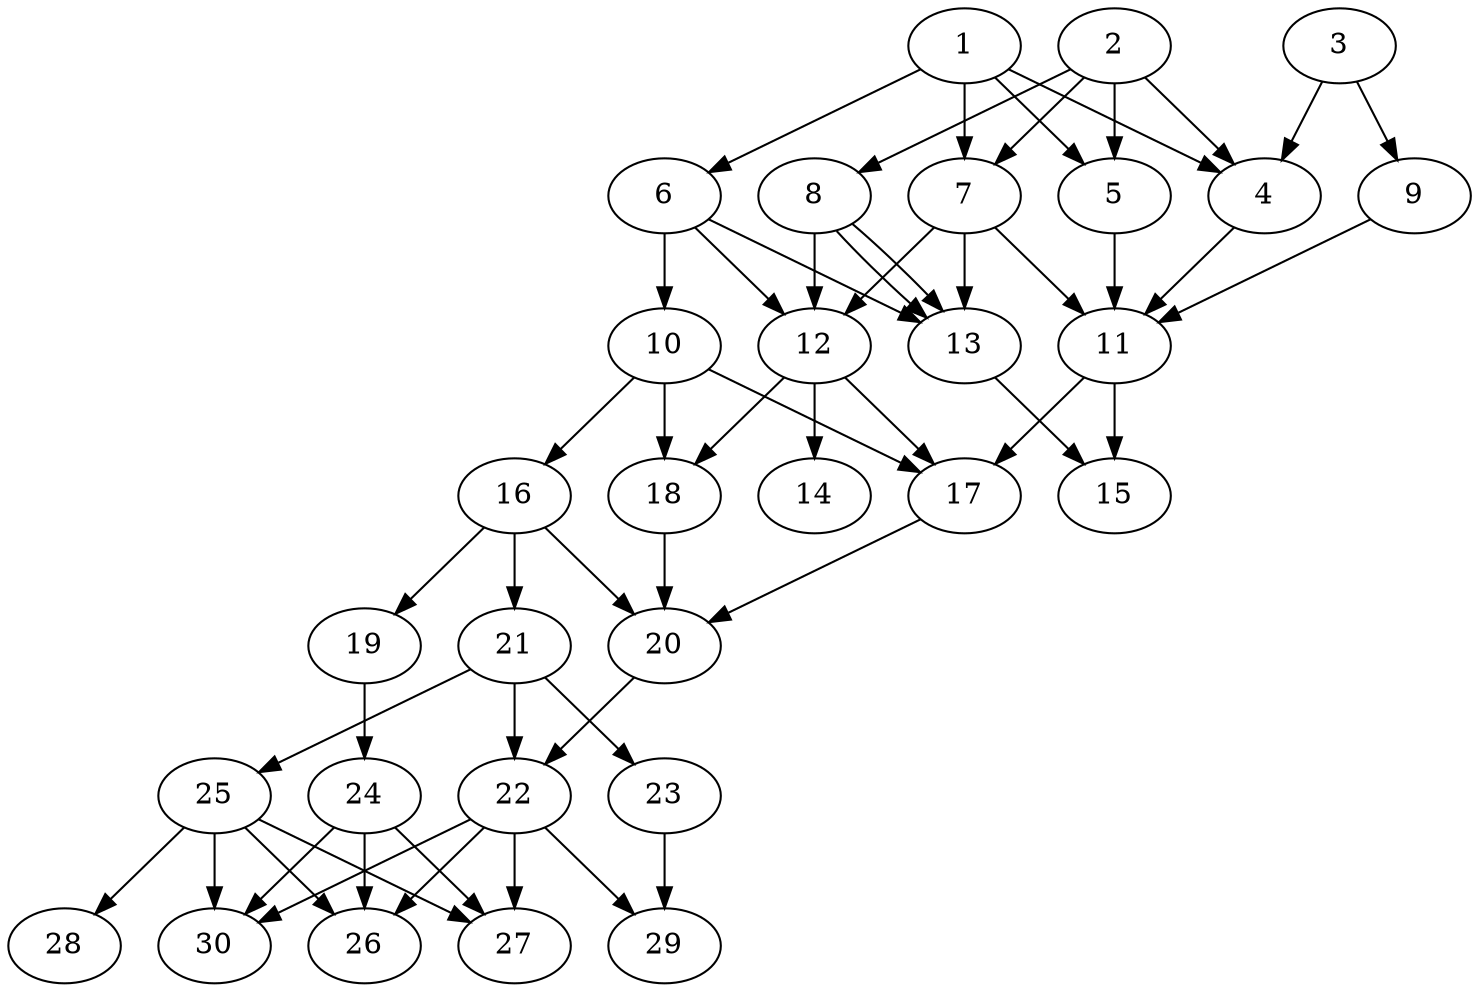 // DAG automatically generated by daggen at Thu Oct  3 14:04:18 2019
// ./daggen --dot -n 30 --ccr 0.3 --fat 0.5 --regular 0.7 --density 0.7 --mindata 5242880 --maxdata 52428800 
digraph G {
  1 [size="52951040", alpha="0.08", expect_size="15885312"] 
  1 -> 4 [size ="15885312"]
  1 -> 5 [size ="15885312"]
  1 -> 6 [size ="15885312"]
  1 -> 7 [size ="15885312"]
  2 [size="59743573", alpha="0.14", expect_size="17923072"] 
  2 -> 4 [size ="17923072"]
  2 -> 5 [size ="17923072"]
  2 -> 7 [size ="17923072"]
  2 -> 8 [size ="17923072"]
  3 [size="152930987", alpha="0.10", expect_size="45879296"] 
  3 -> 4 [size ="45879296"]
  3 -> 9 [size ="45879296"]
  4 [size="24111787", alpha="0.05", expect_size="7233536"] 
  4 -> 11 [size ="7233536"]
  5 [size="20746240", alpha="0.18", expect_size="6223872"] 
  5 -> 11 [size ="6223872"]
  6 [size="84831573", alpha="0.05", expect_size="25449472"] 
  6 -> 10 [size ="25449472"]
  6 -> 12 [size ="25449472"]
  6 -> 13 [size ="25449472"]
  7 [size="118572373", alpha="0.14", expect_size="35571712"] 
  7 -> 11 [size ="35571712"]
  7 -> 12 [size ="35571712"]
  7 -> 13 [size ="35571712"]
  8 [size="22173013", alpha="0.12", expect_size="6651904"] 
  8 -> 12 [size ="6651904"]
  8 -> 13 [size ="6651904"]
  8 -> 13 [size ="6651904"]
  9 [size="47687680", alpha="0.16", expect_size="14306304"] 
  9 -> 11 [size ="14306304"]
  10 [size="146664107", alpha="0.03", expect_size="43999232"] 
  10 -> 16 [size ="43999232"]
  10 -> 17 [size ="43999232"]
  10 -> 18 [size ="43999232"]
  11 [size="78769493", alpha="0.08", expect_size="23630848"] 
  11 -> 15 [size ="23630848"]
  11 -> 17 [size ="23630848"]
  12 [size="141253973", alpha="0.04", expect_size="42376192"] 
  12 -> 14 [size ="42376192"]
  12 -> 17 [size ="42376192"]
  12 -> 18 [size ="42376192"]
  13 [size="93692587", alpha="0.04", expect_size="28107776"] 
  13 -> 15 [size ="28107776"]
  14 [size="173953707", alpha="0.13", expect_size="52186112"] 
  15 [size="57016320", alpha="0.06", expect_size="17104896"] 
  16 [size="43830613", alpha="0.18", expect_size="13149184"] 
  16 -> 19 [size ="13149184"]
  16 -> 20 [size ="13149184"]
  16 -> 21 [size ="13149184"]
  17 [size="82790400", alpha="0.14", expect_size="24837120"] 
  17 -> 20 [size ="24837120"]
  18 [size="33252693", alpha="0.08", expect_size="9975808"] 
  18 -> 20 [size ="9975808"]
  19 [size="129733973", alpha="0.20", expect_size="38920192"] 
  19 -> 24 [size ="38920192"]
  20 [size="99133440", alpha="0.12", expect_size="29740032"] 
  20 -> 22 [size ="29740032"]
  21 [size="124863147", alpha="0.09", expect_size="37458944"] 
  21 -> 22 [size ="37458944"]
  21 -> 23 [size ="37458944"]
  21 -> 25 [size ="37458944"]
  22 [size="27439787", alpha="0.11", expect_size="8231936"] 
  22 -> 26 [size ="8231936"]
  22 -> 27 [size ="8231936"]
  22 -> 29 [size ="8231936"]
  22 -> 30 [size ="8231936"]
  23 [size="62382080", alpha="0.11", expect_size="18714624"] 
  23 -> 29 [size ="18714624"]
  24 [size="93460480", alpha="0.11", expect_size="28038144"] 
  24 -> 26 [size ="28038144"]
  24 -> 27 [size ="28038144"]
  24 -> 30 [size ="28038144"]
  25 [size="38990507", alpha="0.12", expect_size="11697152"] 
  25 -> 26 [size ="11697152"]
  25 -> 27 [size ="11697152"]
  25 -> 28 [size ="11697152"]
  25 -> 30 [size ="11697152"]
  26 [size="84589227", alpha="0.01", expect_size="25376768"] 
  27 [size="66532693", alpha="0.04", expect_size="19959808"] 
  28 [size="172950187", alpha="0.07", expect_size="51885056"] 
  29 [size="76438187", alpha="0.13", expect_size="22931456"] 
  30 [size="72960000", alpha="0.16", expect_size="21888000"] 
}
